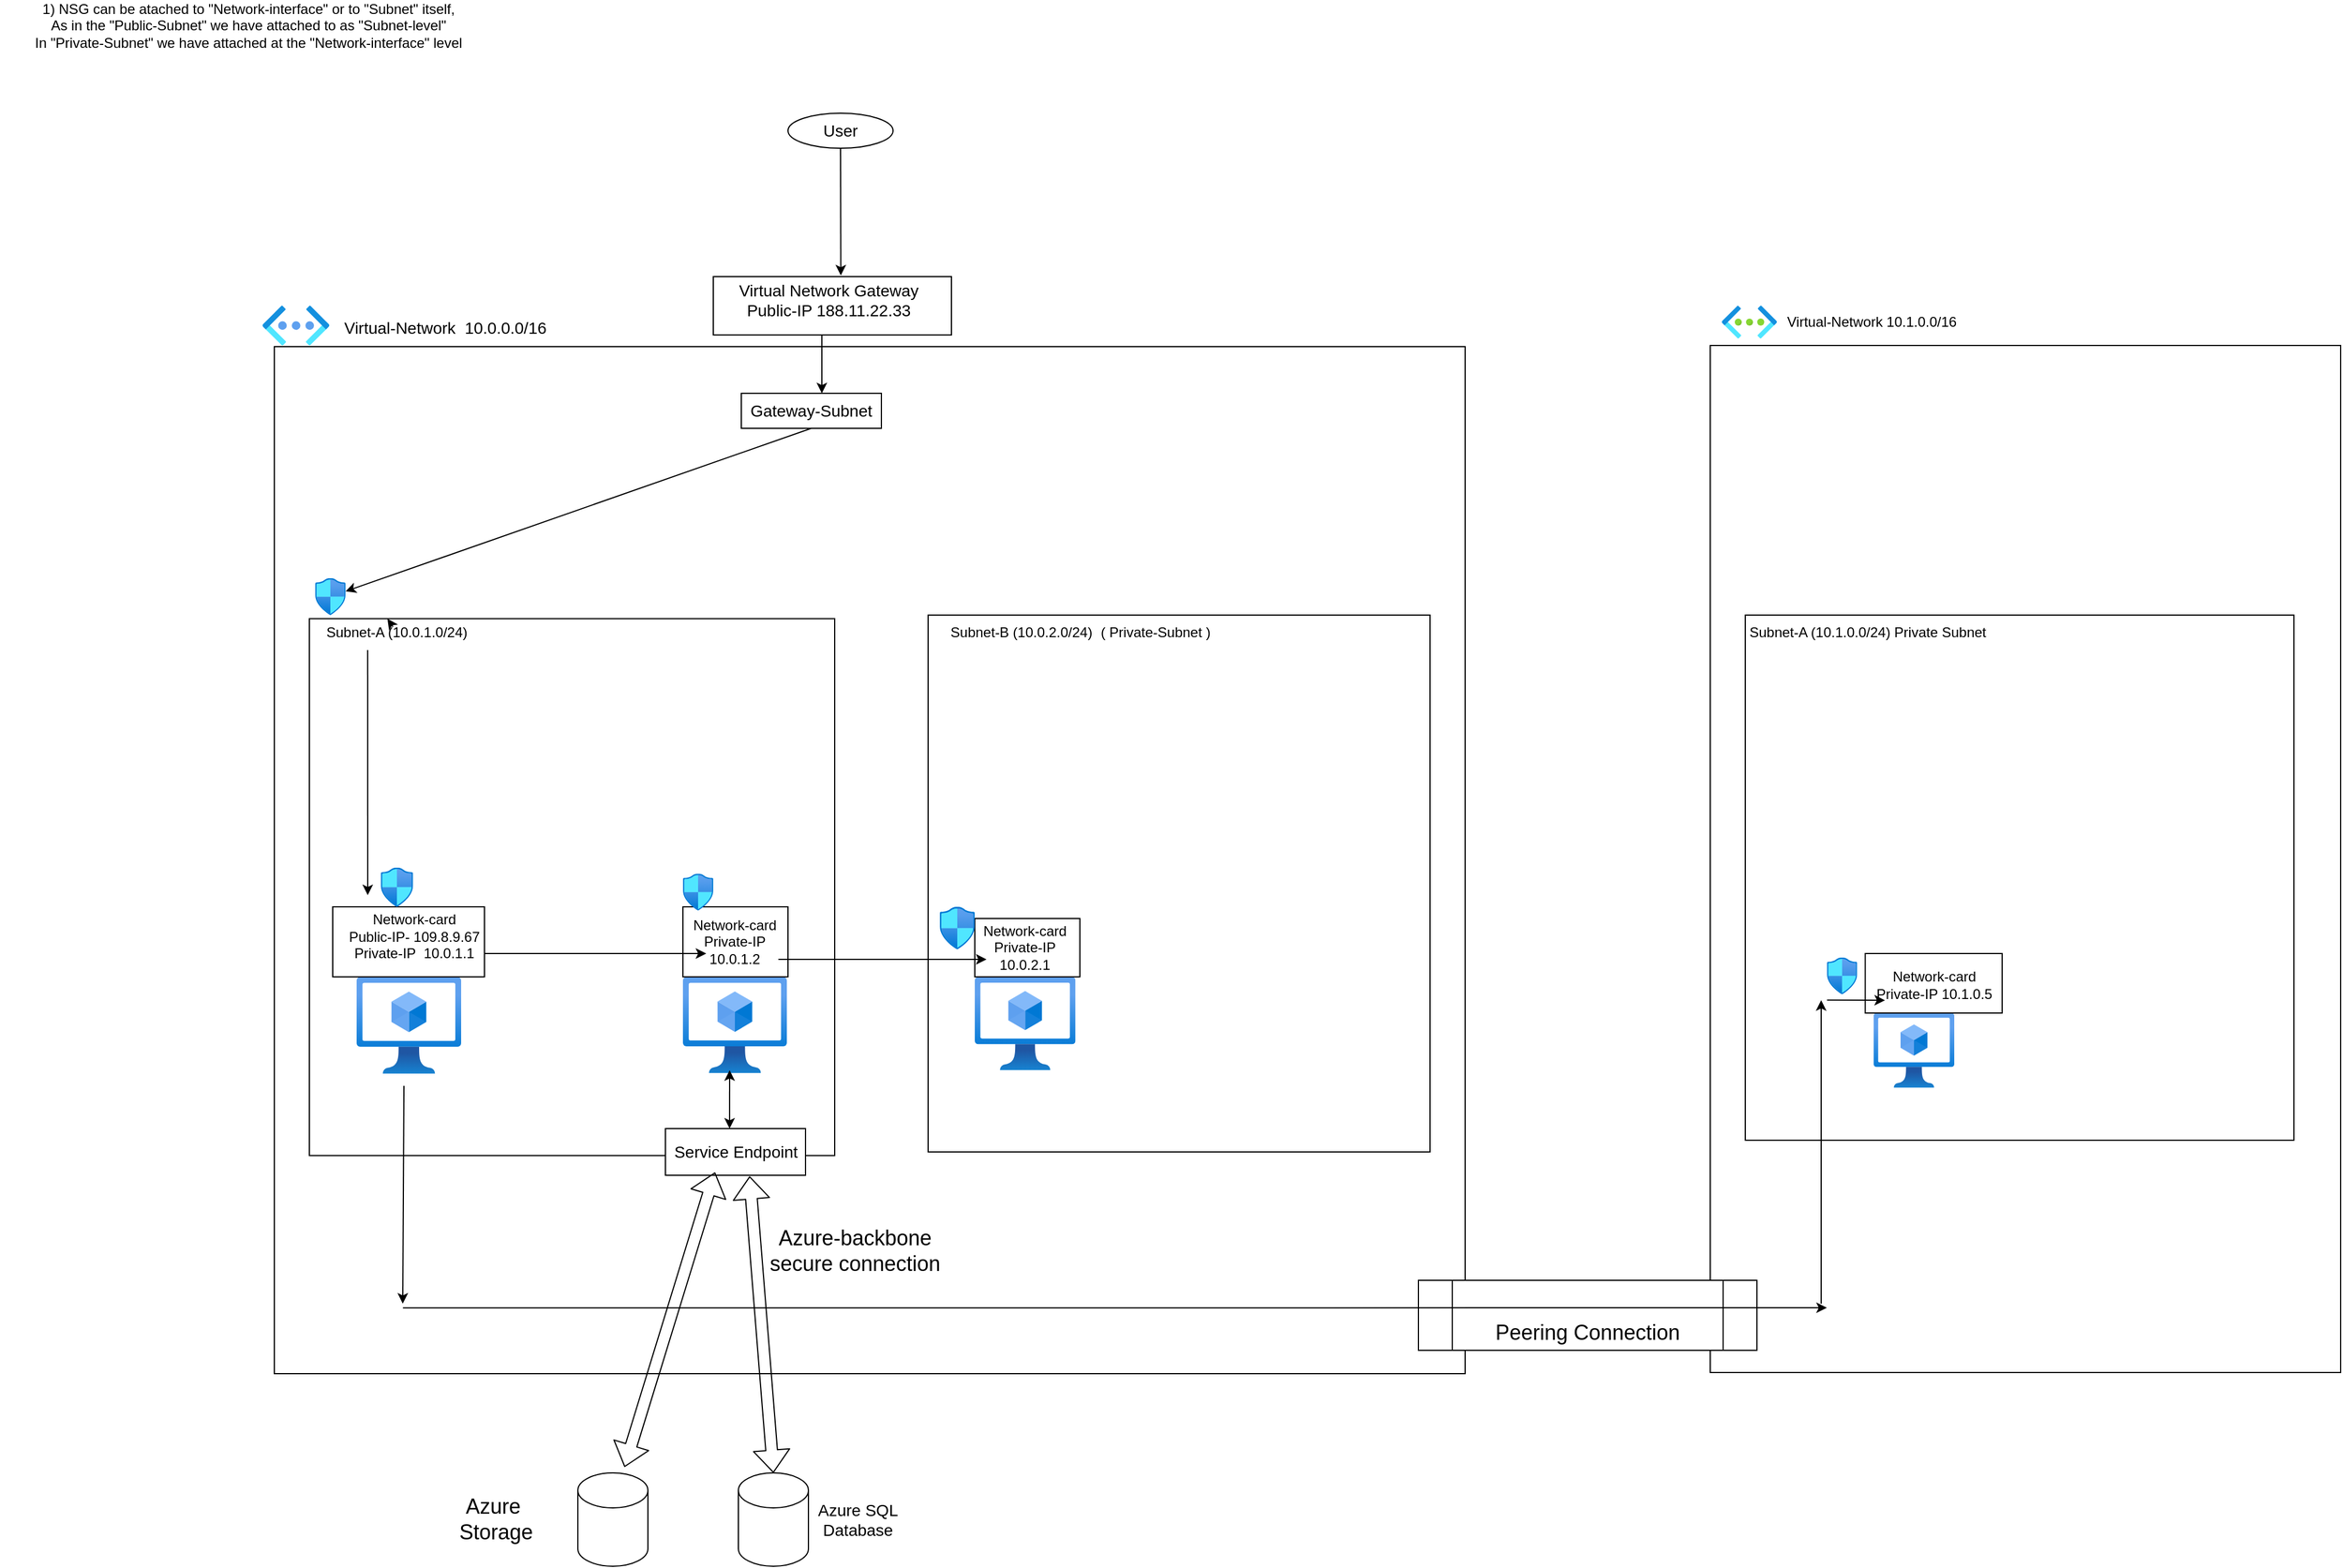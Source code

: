 <mxfile>
    <diagram id="ROT-tgtEjaw9K6jMbLcx" name="Page-1">
        <mxGraphModel dx="2716" dy="2114" grid="1" gridSize="10" guides="1" tooltips="1" connect="1" arrows="1" fold="1" page="1" pageScale="1" pageWidth="827" pageHeight="1169" math="0" shadow="0">
            <root>
                <mxCell id="0"/>
                <mxCell id="1" parent="0"/>
                <mxCell id="4" value="" style="verticalLabelPosition=bottom;verticalAlign=top;html=1;shape=mxgraph.basic.rect;fillColor2=none;strokeWidth=1;size=20;indent=5;" parent="1" vertex="1">
                    <mxGeometry x="160" y="190" width="1020" height="880" as="geometry"/>
                </mxCell>
                <mxCell id="6" value="" style="verticalLabelPosition=bottom;verticalAlign=top;html=1;shape=mxgraph.basic.rect;fillColor2=none;strokeWidth=1;size=20;indent=5;" parent="1" vertex="1">
                    <mxGeometry x="720" y="420" width="430" height="460" as="geometry"/>
                </mxCell>
                <mxCell id="7" value="" style="verticalLabelPosition=bottom;verticalAlign=top;html=1;shape=mxgraph.basic.rect;fillColor2=none;strokeWidth=1;size=20;indent=5;" parent="1" vertex="1">
                    <mxGeometry x="190" y="423.18" width="450" height="460" as="geometry"/>
                </mxCell>
                <mxCell id="8" value="Subnet-B (10.0.2.0/24)" style="text;html=1;strokeColor=none;fillColor=none;align=center;verticalAlign=middle;whiteSpace=wrap;rounded=0;" parent="1" vertex="1">
                    <mxGeometry x="730" y="420" width="140" height="30" as="geometry"/>
                </mxCell>
                <mxCell id="30" style="edgeStyle=none;html=1;fontSize=14;" parent="1" source="9" target="7" edge="1">
                    <mxGeometry relative="1" as="geometry"/>
                </mxCell>
                <mxCell id="9" value="Subnet-A (10.0.1.0/24)" style="text;html=1;strokeColor=none;fillColor=none;align=center;verticalAlign=middle;whiteSpace=wrap;rounded=0;" parent="1" vertex="1">
                    <mxGeometry x="190" y="430" width="150" height="10" as="geometry"/>
                </mxCell>
                <mxCell id="10" value="" style="aspect=fixed;html=1;points=[];align=center;image;fontSize=12;image=img/lib/azure2/compute/Virtual_Machines_Classic.svg;" parent="1" vertex="1">
                    <mxGeometry x="230.5" y="730" width="89.5" height="83.01" as="geometry"/>
                </mxCell>
                <mxCell id="11" value="" style="aspect=fixed;html=1;points=[];align=center;image;fontSize=12;image=img/lib/azure2/compute/Virtual_Machines_Classic.svg;" parent="1" vertex="1">
                    <mxGeometry x="510" y="730" width="89" height="82.55" as="geometry"/>
                </mxCell>
                <mxCell id="13" value="" style="verticalLabelPosition=bottom;verticalAlign=top;html=1;shape=mxgraph.basic.rect;fillColor2=none;strokeWidth=1;size=20;indent=5;" parent="1" vertex="1">
                    <mxGeometry x="210" y="670" width="130" height="60" as="geometry"/>
                </mxCell>
                <mxCell id="14" value="&lt;br&gt;Network-card&lt;br&gt;Public-IP- 109.8.9.67&lt;br&gt;Private-IP&amp;nbsp; 10.0.1.1" style="text;html=1;strokeColor=none;fillColor=none;align=center;verticalAlign=middle;whiteSpace=wrap;rounded=0;" parent="1" vertex="1">
                    <mxGeometry x="195" y="653.21" width="170" height="70" as="geometry"/>
                </mxCell>
                <mxCell id="15" value="" style="verticalLabelPosition=bottom;verticalAlign=top;html=1;shape=mxgraph.basic.rect;fillColor2=none;strokeWidth=1;size=20;indent=5;" parent="1" vertex="1">
                    <mxGeometry x="510" y="670" width="90" height="60" as="geometry"/>
                </mxCell>
                <mxCell id="16" value="Network-card&lt;br&gt;Private-IP&lt;br&gt;10.0.1.2" style="text;html=1;strokeColor=none;fillColor=none;align=center;verticalAlign=middle;whiteSpace=wrap;rounded=0;" parent="1" vertex="1">
                    <mxGeometry x="517.25" y="670" width="74.5" height="60" as="geometry"/>
                </mxCell>
                <mxCell id="17" value="" style="aspect=fixed;html=1;points=[];align=center;image;fontSize=12;image=img/lib/azure2/compute/Virtual_Machines_Classic.svg;" parent="1" vertex="1">
                    <mxGeometry x="760" y="730" width="86.25" height="80" as="geometry"/>
                </mxCell>
                <mxCell id="18" value="" style="verticalLabelPosition=bottom;verticalAlign=top;html=1;shape=mxgraph.basic.rect;fillColor2=none;strokeWidth=1;size=20;indent=5;" parent="1" vertex="1">
                    <mxGeometry x="760" y="680" width="90" height="50" as="geometry"/>
                </mxCell>
                <mxCell id="19" value="Network-card&lt;br&gt;Private-IP&lt;br&gt;10.0.2.1" style="text;html=1;strokeColor=none;fillColor=none;align=center;verticalAlign=middle;whiteSpace=wrap;rounded=0;" parent="1" vertex="1">
                    <mxGeometry x="753.13" y="680" width="100" height="50" as="geometry"/>
                </mxCell>
                <mxCell id="21" value="" style="aspect=fixed;html=1;points=[];align=center;image;fontSize=12;image=img/lib/azure2/networking/Virtual_Networks_Classic.svg;" parent="1" vertex="1">
                    <mxGeometry x="150" y="154.93" width="57" height="34.03" as="geometry"/>
                </mxCell>
                <mxCell id="22" value="&lt;font style=&quot;font-size: 14px&quot;&gt;Virtual-Network&amp;nbsp; 10.0.0.0/16&lt;/font&gt;" style="text;html=1;align=center;verticalAlign=middle;resizable=0;points=[];autosize=1;strokeColor=none;fillColor=none;" parent="1" vertex="1">
                    <mxGeometry x="211.15" y="163.96" width="190" height="20" as="geometry"/>
                </mxCell>
                <mxCell id="24" value="" style="endArrow=classic;html=1;fontSize=14;" parent="1" edge="1">
                    <mxGeometry width="50" height="50" relative="1" as="geometry">
                        <mxPoint x="629" y="170" as="sourcePoint"/>
                        <mxPoint x="629" y="230" as="targetPoint"/>
                    </mxGeometry>
                </mxCell>
                <mxCell id="26" value="" style="endArrow=classic;html=1;fontSize=14;exitX=0.333;exitY=2;exitDx=0;exitDy=0;exitPerimeter=0;" parent="1" source="9" edge="1">
                    <mxGeometry width="50" height="50" relative="1" as="geometry">
                        <mxPoint x="265" y="450" as="sourcePoint"/>
                        <mxPoint x="240" y="660" as="targetPoint"/>
                    </mxGeometry>
                </mxCell>
                <mxCell id="27" value="" style="aspect=fixed;html=1;points=[];align=center;image;fontSize=12;image=img/lib/azure2/networking/Network_Security_Groups.svg;" parent="1" vertex="1">
                    <mxGeometry x="251.15" y="636.36" width="27.7" height="33.64" as="geometry"/>
                </mxCell>
                <mxCell id="28" value="" style="aspect=fixed;html=1;points=[];align=center;image;fontSize=12;image=img/lib/azure2/networking/Network_Security_Groups.svg;" parent="1" vertex="1">
                    <mxGeometry x="510" y="641.57" width="26" height="31.57" as="geometry"/>
                </mxCell>
                <mxCell id="37" value="" style="endArrow=classic;html=1;entryX=0.171;entryY=0.667;entryDx=0;entryDy=0;entryPerimeter=0;" parent="1" target="16" edge="1">
                    <mxGeometry width="50" height="50" relative="1" as="geometry">
                        <mxPoint x="340" y="710" as="sourcePoint"/>
                        <mxPoint x="850" y="460" as="targetPoint"/>
                    </mxGeometry>
                </mxCell>
                <mxCell id="39" value="1) NSG can be atached to &quot;Network-interface&quot; or to &quot;Subnet&quot; itself,&lt;br&gt;As in the &quot;Public-Subnet&quot; we have attached to as &quot;Subnet-level&quot;&lt;br&gt;In &quot;Private-Subnet&quot; we have attached at the &quot;Network-interface&quot; level" style="text;html=1;strokeColor=none;fillColor=none;align=center;verticalAlign=middle;whiteSpace=wrap;rounded=0;" parent="1" vertex="1">
                    <mxGeometry x="-74.1" y="-100" width="424.1" height="30" as="geometry"/>
                </mxCell>
                <mxCell id="40" value="" style="aspect=fixed;html=1;points=[];align=center;image;fontSize=12;image=img/lib/azure2/networking/Network_Security_Groups.svg;" parent="1" vertex="1">
                    <mxGeometry x="195" y="388.43" width="26" height="31.57" as="geometry"/>
                </mxCell>
                <mxCell id="41" value="" style="aspect=fixed;html=1;points=[];align=center;image;fontSize=12;image=img/lib/azure2/networking/Network_Security_Groups.svg;" parent="1" vertex="1">
                    <mxGeometry x="730" y="670" width="30" height="36.43" as="geometry"/>
                </mxCell>
                <mxCell id="42" value="( Private-Subnet )" style="text;html=1;strokeColor=none;fillColor=none;align=center;verticalAlign=middle;whiteSpace=wrap;rounded=0;" parent="1" vertex="1">
                    <mxGeometry x="860" y="420" width="110" height="30" as="geometry"/>
                </mxCell>
                <mxCell id="44" value="" style="verticalLabelPosition=bottom;verticalAlign=top;html=1;shape=mxgraph.basic.rect;fillColor2=none;strokeWidth=1;size=20;indent=5;" parent="1" vertex="1">
                    <mxGeometry x="1390" y="188.96" width="540" height="880" as="geometry"/>
                </mxCell>
                <mxCell id="45" value="" style="verticalLabelPosition=bottom;verticalAlign=top;html=1;shape=mxgraph.basic.rect;fillColor2=none;strokeWidth=1;size=20;indent=5;" parent="1" vertex="1">
                    <mxGeometry x="1420" y="420" width="470" height="450" as="geometry"/>
                </mxCell>
                <mxCell id="46" value="" style="aspect=fixed;html=1;points=[];align=center;image;fontSize=12;image=img/lib/azure2/compute/Virtual_Machines_Classic.svg;" parent="1" vertex="1">
                    <mxGeometry x="1530" y="761" width="69" height="64" as="geometry"/>
                </mxCell>
                <mxCell id="47" value="" style="verticalLabelPosition=bottom;verticalAlign=top;html=1;shape=mxgraph.basic.rect;fillColor2=none;strokeWidth=1;size=20;indent=5;" parent="1" vertex="1">
                    <mxGeometry x="1522.75" y="710" width="117.25" height="51" as="geometry"/>
                </mxCell>
                <mxCell id="48" value="Network-card&lt;br&gt;Private-IP 10.1.0.5" style="text;html=1;strokeColor=none;fillColor=none;align=center;verticalAlign=middle;whiteSpace=wrap;rounded=0;" parent="1" vertex="1">
                    <mxGeometry x="1510" y="713.45" width="144.12" height="47.55" as="geometry"/>
                </mxCell>
                <mxCell id="49" value="" style="aspect=fixed;html=1;points=[];align=center;image;fontSize=12;image=img/lib/azure2/networking/Virtual_Networks.svg;" parent="1" vertex="1">
                    <mxGeometry x="1400" y="154.93" width="47" height="28.06" as="geometry"/>
                </mxCell>
                <mxCell id="50" value="Virtual-Network 10.1.0.0/16" style="text;html=1;strokeColor=none;fillColor=none;align=center;verticalAlign=middle;whiteSpace=wrap;rounded=0;" parent="1" vertex="1">
                    <mxGeometry x="1447" y="153.96" width="163" height="30" as="geometry"/>
                </mxCell>
                <mxCell id="51" value="Subnet-A (10.1.0.0/24) Private Subnet" style="text;html=1;strokeColor=none;fillColor=none;align=center;verticalAlign=middle;whiteSpace=wrap;rounded=0;" parent="1" vertex="1">
                    <mxGeometry x="1420" y="420" width="210" height="30" as="geometry"/>
                </mxCell>
                <mxCell id="52" value="" style="shape=process;whiteSpace=wrap;html=1;backgroundOutline=1;" parent="1" vertex="1">
                    <mxGeometry x="1140" y="990" width="290" height="60" as="geometry"/>
                </mxCell>
                <mxCell id="53" value="&lt;font style=&quot;font-size: 18px&quot;&gt;Peering Connection&lt;/font&gt;" style="text;html=1;strokeColor=none;fillColor=none;align=center;verticalAlign=middle;whiteSpace=wrap;rounded=0;" parent="1" vertex="1">
                    <mxGeometry x="1200.25" y="1020" width="169.5" height="30" as="geometry"/>
                </mxCell>
                <mxCell id="56" value="" style="endArrow=classic;html=1;fontSize=14;exitX=0.18;exitY=0.87;exitDx=0;exitDy=0;exitPerimeter=0;" parent="1" source="7" edge="1">
                    <mxGeometry width="50" height="50" relative="1" as="geometry">
                        <mxPoint x="940" y="640" as="sourcePoint"/>
                        <mxPoint x="270" y="1010" as="targetPoint"/>
                    </mxGeometry>
                </mxCell>
                <mxCell id="57" value="" style="endArrow=classic;html=1;fontSize=14;exitX=0.108;exitY=0.936;exitDx=0;exitDy=0;exitPerimeter=0;entryX=0.185;entryY=0.937;entryDx=0;entryDy=0;entryPerimeter=0;" parent="1" source="4" target="44" edge="1">
                    <mxGeometry width="50" height="50" relative="1" as="geometry">
                        <mxPoint x="270" y="880" as="sourcePoint"/>
                        <mxPoint x="990" y="590" as="targetPoint"/>
                    </mxGeometry>
                </mxCell>
                <mxCell id="58" value="" style="endArrow=classic;html=1;fontSize=14;" parent="1" edge="1">
                    <mxGeometry width="50" height="50" relative="1" as="geometry">
                        <mxPoint x="1485" y="1010" as="sourcePoint"/>
                        <mxPoint x="1485" y="750" as="targetPoint"/>
                    </mxGeometry>
                </mxCell>
                <mxCell id="61" value="" style="endArrow=classic;html=1;fontSize=14;exitX=0.149;exitY=0.733;exitDx=0;exitDy=0;exitPerimeter=0;entryX=0.206;entryY=0.77;entryDx=0;entryDy=0;entryPerimeter=0;" parent="1" source="45" target="48" edge="1">
                    <mxGeometry width="50" height="50" relative="1" as="geometry">
                        <mxPoint x="940" y="640" as="sourcePoint"/>
                        <mxPoint x="990" y="590" as="targetPoint"/>
                    </mxGeometry>
                </mxCell>
                <mxCell id="62" value="" style="endArrow=classic;html=1;fontSize=14;exitX=1;exitY=0.75;exitDx=0;exitDy=0;entryX=0.169;entryY=0.7;entryDx=0;entryDy=0;entryPerimeter=0;" parent="1" source="16" target="19" edge="1">
                    <mxGeometry width="50" height="50" relative="1" as="geometry">
                        <mxPoint x="940" y="640" as="sourcePoint"/>
                        <mxPoint x="990" y="590" as="targetPoint"/>
                    </mxGeometry>
                </mxCell>
                <mxCell id="63" value="User" style="ellipse;whiteSpace=wrap;html=1;fontSize=14;" parent="1" vertex="1">
                    <mxGeometry x="600" y="-10" width="90" height="30" as="geometry"/>
                </mxCell>
                <mxCell id="64" value="" style="endArrow=classic;html=1;fontSize=14;exitX=0.5;exitY=1;exitDx=0;exitDy=0;entryX=0.554;entryY=-0.025;entryDx=0;entryDy=0;entryPerimeter=0;" parent="1" source="63" target="67" edge="1">
                    <mxGeometry width="50" height="50" relative="1" as="geometry">
                        <mxPoint x="940" y="410" as="sourcePoint"/>
                        <mxPoint x="554" y="140" as="targetPoint"/>
                    </mxGeometry>
                </mxCell>
                <mxCell id="65" value="" style="verticalLabelPosition=bottom;verticalAlign=top;html=1;shape=mxgraph.basic.rect;fillColor2=none;strokeWidth=1;size=20;indent=5;fontSize=14;" parent="1" vertex="1">
                    <mxGeometry x="536" y="130" width="204" height="50" as="geometry"/>
                </mxCell>
                <mxCell id="67" value="Virtual Network Gateway&lt;br&gt;Public-IP 188.11.22.33" style="text;html=1;strokeColor=none;fillColor=none;align=center;verticalAlign=middle;whiteSpace=wrap;rounded=0;fontSize=14;" parent="1" vertex="1">
                    <mxGeometry x="540" y="130" width="190" height="40" as="geometry"/>
                </mxCell>
                <mxCell id="69" value="" style="verticalLabelPosition=bottom;verticalAlign=top;html=1;shape=mxgraph.basic.rect;fillColor2=none;strokeWidth=1;size=20;indent=5;fontSize=14;" parent="1" vertex="1">
                    <mxGeometry x="560" y="230" width="120" height="30" as="geometry"/>
                </mxCell>
                <mxCell id="70" value="Gateway-Subnet" style="text;html=1;strokeColor=none;fillColor=none;align=center;verticalAlign=middle;whiteSpace=wrap;rounded=0;fontSize=14;" parent="1" vertex="1">
                    <mxGeometry x="560" y="230" width="120" height="30" as="geometry"/>
                </mxCell>
                <mxCell id="71" value="" style="endArrow=classic;html=1;fontSize=14;exitX=0.5;exitY=1;exitDx=0;exitDy=0;" parent="1" source="70" target="40" edge="1">
                    <mxGeometry width="50" height="50" relative="1" as="geometry">
                        <mxPoint x="940" y="370" as="sourcePoint"/>
                        <mxPoint x="990" y="320" as="targetPoint"/>
                    </mxGeometry>
                </mxCell>
                <mxCell id="72" value="" style="aspect=fixed;html=1;points=[];align=center;image;fontSize=12;image=img/lib/azure2/networking/Network_Security_Groups.svg;" parent="1" vertex="1">
                    <mxGeometry x="1490" y="713.45" width="25.87" height="31.42" as="geometry"/>
                </mxCell>
                <mxCell id="73" value="" style="shape=cylinder3;whiteSpace=wrap;html=1;boundedLbl=1;backgroundOutline=1;size=15;fontSize=14;" parent="1" vertex="1">
                    <mxGeometry x="557.5" y="1155" width="60" height="80" as="geometry"/>
                </mxCell>
                <mxCell id="74" value="Azure SQL Database" style="text;html=1;strokeColor=none;fillColor=none;align=center;verticalAlign=middle;whiteSpace=wrap;rounded=0;fontSize=14;" parent="1" vertex="1">
                    <mxGeometry x="620" y="1180" width="80" height="30" as="geometry"/>
                </mxCell>
                <mxCell id="76" value="" style="verticalLabelPosition=bottom;verticalAlign=top;html=1;shape=mxgraph.basic.rect;fillColor2=none;strokeWidth=1;size=20;indent=5;fontSize=14;" parent="1" vertex="1">
                    <mxGeometry x="495" y="860" width="120" height="40" as="geometry"/>
                </mxCell>
                <mxCell id="77" value="Service Endpoint" style="text;html=1;strokeColor=none;fillColor=none;align=center;verticalAlign=middle;whiteSpace=wrap;rounded=0;fontSize=14;" parent="1" vertex="1">
                    <mxGeometry x="492.5" y="865" width="125" height="30" as="geometry"/>
                </mxCell>
                <mxCell id="78" value="" style="shape=flexArrow;endArrow=classic;startArrow=classic;html=1;fontSize=14;exitX=0.5;exitY=0;exitDx=0;exitDy=0;exitPerimeter=0;entryX=0.601;entryY=1.021;entryDx=0;entryDy=0;entryPerimeter=0;" parent="1" source="73" target="76" edge="1">
                    <mxGeometry width="100" height="100" relative="1" as="geometry">
                        <mxPoint x="473" y="1000" as="sourcePoint"/>
                        <mxPoint x="573" y="900" as="targetPoint"/>
                    </mxGeometry>
                </mxCell>
                <mxCell id="80" value="" style="endArrow=classic;startArrow=classic;html=1;fontSize=14;exitX=0.458;exitY=0;exitDx=0;exitDy=0;exitPerimeter=0;" parent="1" source="76" edge="1">
                    <mxGeometry width="50" height="50" relative="1" as="geometry">
                        <mxPoint x="550" y="850" as="sourcePoint"/>
                        <mxPoint x="550" y="810" as="targetPoint"/>
                    </mxGeometry>
                </mxCell>
                <mxCell id="82" value="&lt;font style=&quot;font-size: 18px&quot;&gt;Azure-backbone secure connection&lt;/font&gt;" style="text;html=1;strokeColor=none;fillColor=none;align=center;verticalAlign=middle;whiteSpace=wrap;rounded=0;fontSize=14;" parent="1" vertex="1">
                    <mxGeometry x="575" y="950" width="165" height="30" as="geometry"/>
                </mxCell>
                <mxCell id="85" value="" style="shape=cylinder3;whiteSpace=wrap;html=1;boundedLbl=1;backgroundOutline=1;size=15;fontSize=18;" parent="1" vertex="1">
                    <mxGeometry x="420" y="1155" width="60" height="80" as="geometry"/>
                </mxCell>
                <mxCell id="86" value="" style="shape=flexArrow;endArrow=classic;startArrow=classic;html=1;fontSize=18;entryX=0.36;entryY=1.083;entryDx=0;entryDy=0;entryPerimeter=0;" parent="1" target="77" edge="1">
                    <mxGeometry width="100" height="100" relative="1" as="geometry">
                        <mxPoint x="460" y="1150" as="sourcePoint"/>
                        <mxPoint x="540" y="910" as="targetPoint"/>
                    </mxGeometry>
                </mxCell>
                <mxCell id="87" value="Azure&amp;nbsp;&lt;br&gt;Storage" style="text;html=1;strokeColor=none;fillColor=none;align=center;verticalAlign=middle;whiteSpace=wrap;rounded=0;fontSize=18;" parent="1" vertex="1">
                    <mxGeometry x="320" y="1180" width="60" height="30" as="geometry"/>
                </mxCell>
            </root>
        </mxGraphModel>
    </diagram>
</mxfile>